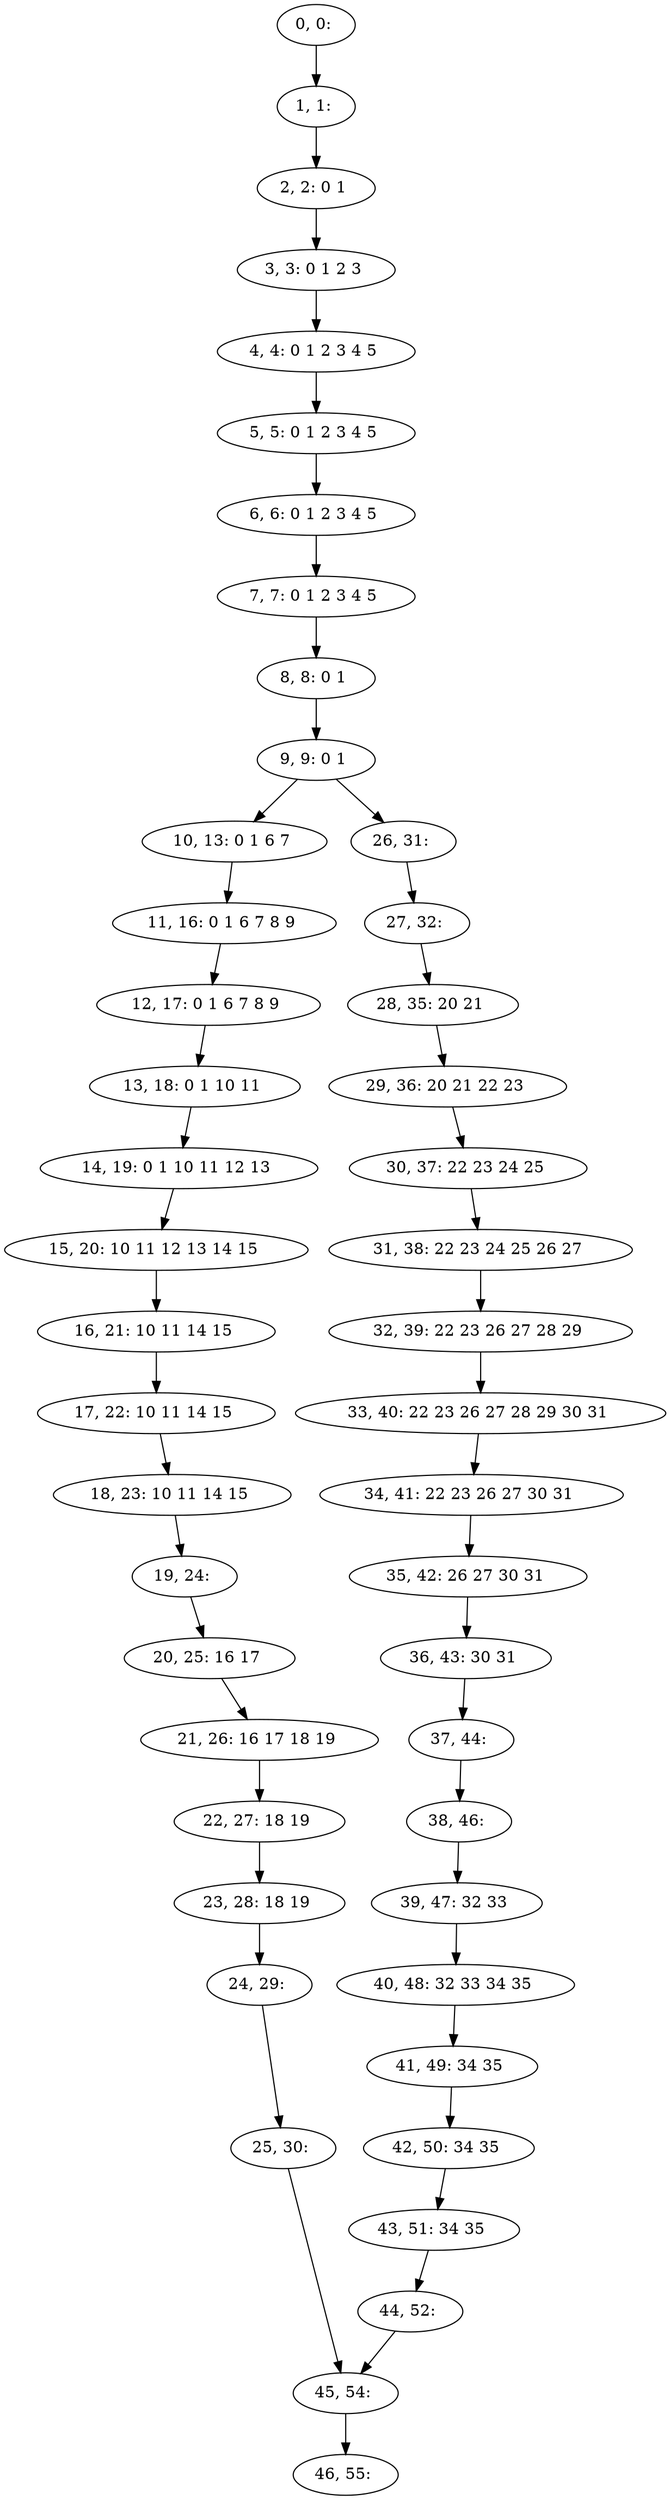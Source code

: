 digraph G {
0[label="0, 0: "];
1[label="1, 1: "];
2[label="2, 2: 0 1 "];
3[label="3, 3: 0 1 2 3 "];
4[label="4, 4: 0 1 2 3 4 5 "];
5[label="5, 5: 0 1 2 3 4 5 "];
6[label="6, 6: 0 1 2 3 4 5 "];
7[label="7, 7: 0 1 2 3 4 5 "];
8[label="8, 8: 0 1 "];
9[label="9, 9: 0 1 "];
10[label="10, 13: 0 1 6 7 "];
11[label="11, 16: 0 1 6 7 8 9 "];
12[label="12, 17: 0 1 6 7 8 9 "];
13[label="13, 18: 0 1 10 11 "];
14[label="14, 19: 0 1 10 11 12 13 "];
15[label="15, 20: 10 11 12 13 14 15 "];
16[label="16, 21: 10 11 14 15 "];
17[label="17, 22: 10 11 14 15 "];
18[label="18, 23: 10 11 14 15 "];
19[label="19, 24: "];
20[label="20, 25: 16 17 "];
21[label="21, 26: 16 17 18 19 "];
22[label="22, 27: 18 19 "];
23[label="23, 28: 18 19 "];
24[label="24, 29: "];
25[label="25, 30: "];
26[label="26, 31: "];
27[label="27, 32: "];
28[label="28, 35: 20 21 "];
29[label="29, 36: 20 21 22 23 "];
30[label="30, 37: 22 23 24 25 "];
31[label="31, 38: 22 23 24 25 26 27 "];
32[label="32, 39: 22 23 26 27 28 29 "];
33[label="33, 40: 22 23 26 27 28 29 30 31 "];
34[label="34, 41: 22 23 26 27 30 31 "];
35[label="35, 42: 26 27 30 31 "];
36[label="36, 43: 30 31 "];
37[label="37, 44: "];
38[label="38, 46: "];
39[label="39, 47: 32 33 "];
40[label="40, 48: 32 33 34 35 "];
41[label="41, 49: 34 35 "];
42[label="42, 50: 34 35 "];
43[label="43, 51: 34 35 "];
44[label="44, 52: "];
45[label="45, 54: "];
46[label="46, 55: "];
0->1 ;
1->2 ;
2->3 ;
3->4 ;
4->5 ;
5->6 ;
6->7 ;
7->8 ;
8->9 ;
9->10 ;
9->26 ;
10->11 ;
11->12 ;
12->13 ;
13->14 ;
14->15 ;
15->16 ;
16->17 ;
17->18 ;
18->19 ;
19->20 ;
20->21 ;
21->22 ;
22->23 ;
23->24 ;
24->25 ;
25->45 ;
26->27 ;
27->28 ;
28->29 ;
29->30 ;
30->31 ;
31->32 ;
32->33 ;
33->34 ;
34->35 ;
35->36 ;
36->37 ;
37->38 ;
38->39 ;
39->40 ;
40->41 ;
41->42 ;
42->43 ;
43->44 ;
44->45 ;
45->46 ;
}
